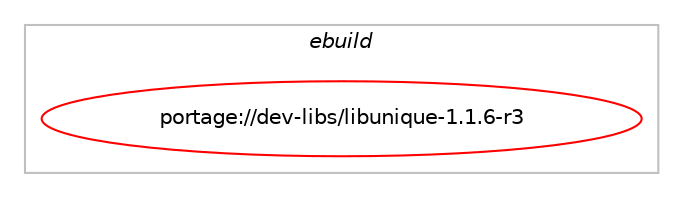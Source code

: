 digraph prolog {

# *************
# Graph options
# *************

newrank=true;
concentrate=true;
compound=true;
graph [rankdir=LR,fontname=Helvetica,fontsize=10,ranksep=1.5];#, ranksep=2.5, nodesep=0.2];
edge  [arrowhead=vee];
node  [fontname=Helvetica,fontsize=10];

# **********
# The ebuild
# **********

subgraph cluster_leftcol {
color=gray;
label=<<i>ebuild</i>>;
id [label="portage://dev-libs/libunique-1.1.6-r3", color=red, width=4, href="../dev-libs/libunique-1.1.6-r3.svg"];
}

# ****************
# The dependencies
# ****************

subgraph cluster_midcol {
color=gray;
label=<<i>dependencies</i>>;
subgraph cluster_compile {
fillcolor="#eeeeee";
style=filled;
label=<<i>compile</i>>;
# *** BEGIN UNKNOWN DEPENDENCY TYPE (TODO) ***
# id -> equal(use_conditional_group(positive,dbus,portage://dev-libs/libunique-1.1.6-r3,[package_dependency(portage://dev-libs/libunique-1.1.6-r3,install,no,dev-libs,dbus-glib,greaterequal,[0.70,,,0.70],[],[]),package_dependency(portage://dev-libs/libunique-1.1.6-r3,install,no,sys-apps,dbus,none,[,,],[],[use(enable(X),none)])]))
# *** END UNKNOWN DEPENDENCY TYPE (TODO) ***

# *** BEGIN UNKNOWN DEPENDENCY TYPE (TODO) ***
# id -> equal(use_conditional_group(positive,introspection,portage://dev-libs/libunique-1.1.6-r3,[package_dependency(portage://dev-libs/libunique-1.1.6-r3,install,no,dev-libs,gobject-introspection,greaterequal,[0.6.3,,,0.6.3],any_same_slot,[])]))
# *** END UNKNOWN DEPENDENCY TYPE (TODO) ***

# *** BEGIN UNKNOWN DEPENDENCY TYPE (TODO) ***
# id -> equal(package_dependency(portage://dev-libs/libunique-1.1.6-r3,install,no,dev-build,gtk-doc-am,greaterequal,[1.11,,,1.11],[],[]))
# *** END UNKNOWN DEPENDENCY TYPE (TODO) ***

# *** BEGIN UNKNOWN DEPENDENCY TYPE (TODO) ***
# id -> equal(package_dependency(portage://dev-libs/libunique-1.1.6-r3,install,no,dev-libs,glib,greaterequal,[2.12,,,2.12],[slot(2)],[]))
# *** END UNKNOWN DEPENDENCY TYPE (TODO) ***

# *** BEGIN UNKNOWN DEPENDENCY TYPE (TODO) ***
# id -> equal(package_dependency(portage://dev-libs/libunique-1.1.6-r3,install,no,dev-util,glib-utils,none,[,,],[],[]))
# *** END UNKNOWN DEPENDENCY TYPE (TODO) ***

# *** BEGIN UNKNOWN DEPENDENCY TYPE (TODO) ***
# id -> equal(package_dependency(portage://dev-libs/libunique-1.1.6-r3,install,no,sys-devel,gettext,none,[,,],[],[]))
# *** END UNKNOWN DEPENDENCY TYPE (TODO) ***

# *** BEGIN UNKNOWN DEPENDENCY TYPE (TODO) ***
# id -> equal(package_dependency(portage://dev-libs/libunique-1.1.6-r3,install,no,virtual,pkgconfig,none,[,,],[],[]))
# *** END UNKNOWN DEPENDENCY TYPE (TODO) ***

# *** BEGIN UNKNOWN DEPENDENCY TYPE (TODO) ***
# id -> equal(package_dependency(portage://dev-libs/libunique-1.1.6-r3,install,no,x11-libs,gtk+,greaterequal,[2.11,,,2.11],[slot(2)],[use(optenable(introspection),none)]))
# *** END UNKNOWN DEPENDENCY TYPE (TODO) ***

# *** BEGIN UNKNOWN DEPENDENCY TYPE (TODO) ***
# id -> equal(package_dependency(portage://dev-libs/libunique-1.1.6-r3,install,no,x11-libs,libX11,none,[,,],[],[]))
# *** END UNKNOWN DEPENDENCY TYPE (TODO) ***

}
subgraph cluster_compileandrun {
fillcolor="#eeeeee";
style=filled;
label=<<i>compile and run</i>>;
}
subgraph cluster_run {
fillcolor="#eeeeee";
style=filled;
label=<<i>run</i>>;
# *** BEGIN UNKNOWN DEPENDENCY TYPE (TODO) ***
# id -> equal(use_conditional_group(positive,dbus,portage://dev-libs/libunique-1.1.6-r3,[package_dependency(portage://dev-libs/libunique-1.1.6-r3,run,no,dev-libs,dbus-glib,greaterequal,[0.70,,,0.70],[],[]),package_dependency(portage://dev-libs/libunique-1.1.6-r3,run,no,sys-apps,dbus,none,[,,],[],[use(enable(X),none)])]))
# *** END UNKNOWN DEPENDENCY TYPE (TODO) ***

# *** BEGIN UNKNOWN DEPENDENCY TYPE (TODO) ***
# id -> equal(use_conditional_group(positive,introspection,portage://dev-libs/libunique-1.1.6-r3,[package_dependency(portage://dev-libs/libunique-1.1.6-r3,run,no,dev-libs,gobject-introspection,greaterequal,[0.6.3,,,0.6.3],any_same_slot,[])]))
# *** END UNKNOWN DEPENDENCY TYPE (TODO) ***

# *** BEGIN UNKNOWN DEPENDENCY TYPE (TODO) ***
# id -> equal(package_dependency(portage://dev-libs/libunique-1.1.6-r3,run,no,dev-libs,glib,greaterequal,[2.12,,,2.12],[slot(2)],[]))
# *** END UNKNOWN DEPENDENCY TYPE (TODO) ***

# *** BEGIN UNKNOWN DEPENDENCY TYPE (TODO) ***
# id -> equal(package_dependency(portage://dev-libs/libunique-1.1.6-r3,run,no,x11-libs,gtk+,greaterequal,[2.11,,,2.11],[slot(2)],[use(optenable(introspection),none)]))
# *** END UNKNOWN DEPENDENCY TYPE (TODO) ***

# *** BEGIN UNKNOWN DEPENDENCY TYPE (TODO) ***
# id -> equal(package_dependency(portage://dev-libs/libunique-1.1.6-r3,run,no,x11-libs,libX11,none,[,,],[],[]))
# *** END UNKNOWN DEPENDENCY TYPE (TODO) ***

}
}

# **************
# The candidates
# **************

subgraph cluster_choices {
rank=same;
color=gray;
label=<<i>candidates</i>>;

}

}
